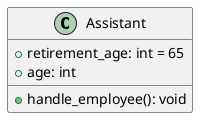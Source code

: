 @startuml
class Assistant {
    +retirement_age: int = 65
    +age: int

    +handle_employee(): void
}
@enduml